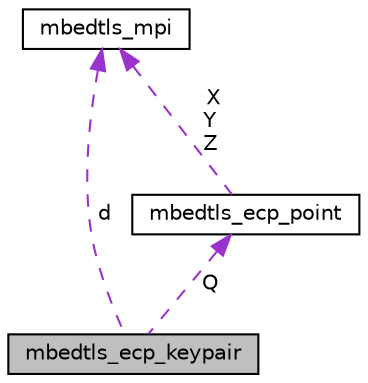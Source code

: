 digraph "mbedtls_ecp_keypair"
{
  bgcolor="transparent";
  edge [fontname="Helvetica",fontsize="10",labelfontname="Helvetica",labelfontsize="10"];
  node [fontname="Helvetica",fontsize="10",shape=record];
  Node1 [label="mbedtls_ecp_keypair",height=0.2,width=0.4,color="black", fillcolor="grey75", style="filled", fontcolor="black"];
  Node2 -> Node1 [dir="back",color="darkorchid3",fontsize="10",style="dashed",label=" Q" ,fontname="Helvetica"];
  Node2 [label="mbedtls_ecp_point",height=0.2,width=0.4,color="black",URL="$structmbedtls__ecp__point.html",tooltip="The ECP point structure, in Jacobian coordinates. "];
  Node3 -> Node2 [dir="back",color="darkorchid3",fontsize="10",style="dashed",label=" X\nY\nZ" ,fontname="Helvetica"];
  Node3 [label="mbedtls_mpi",height=0.2,width=0.4,color="black",URL="$structmbedtls__mpi.html",tooltip="MPI structure. "];
  Node3 -> Node1 [dir="back",color="darkorchid3",fontsize="10",style="dashed",label=" d" ,fontname="Helvetica"];
}
